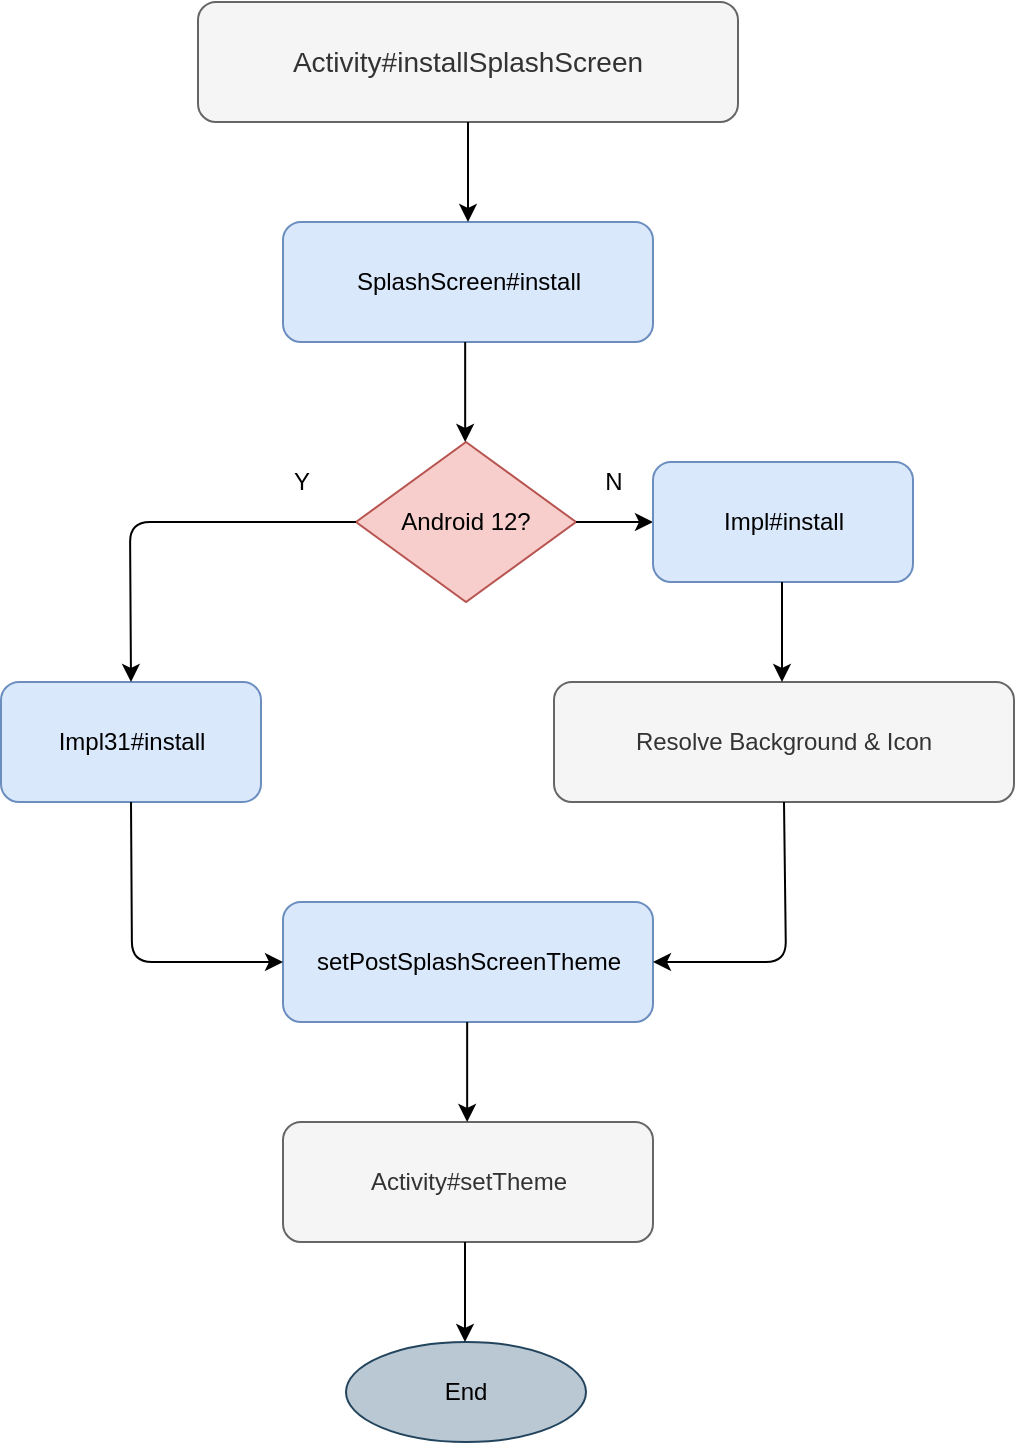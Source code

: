 <mxfile version="14.9.5" type="github">
  <diagram id="VMXx3a-sQ7ojjbZRSHTF" name="Page-1">
    <mxGraphModel dx="1328" dy="746" grid="1" gridSize="10" guides="1" tooltips="1" connect="1" arrows="1" fold="1" page="1" pageScale="1" pageWidth="827" pageHeight="1169" math="0" shadow="0">
      <root>
        <mxCell id="0" />
        <mxCell id="1" parent="0" />
        <mxCell id="wbbCdPlYJ9qQvZZ2qLUH-3" value="&lt;font style=&quot;font-size: 14px&quot;&gt;Activity#&lt;span style=&quot;text-align: justify&quot;&gt;installSplashScreen&lt;/span&gt;&lt;/font&gt;" style="rounded=1;whiteSpace=wrap;html=1;fillColor=#f5f5f5;strokeColor=#666666;fontColor=#333333;" vertex="1" parent="1">
          <mxGeometry x="121" y="90" width="270" height="60" as="geometry" />
        </mxCell>
        <mxCell id="wbbCdPlYJ9qQvZZ2qLUH-4" value="SplashScreen#install" style="rounded=1;whiteSpace=wrap;html=1;fillColor=#dae8fc;strokeColor=#6c8ebf;" vertex="1" parent="1">
          <mxGeometry x="163.5" y="200" width="185" height="60" as="geometry" />
        </mxCell>
        <mxCell id="wbbCdPlYJ9qQvZZ2qLUH-6" value="Impl31#install" style="rounded=1;whiteSpace=wrap;html=1;fillColor=#dae8fc;strokeColor=#6c8ebf;" vertex="1" parent="1">
          <mxGeometry x="22.5" y="430" width="130" height="60" as="geometry" />
        </mxCell>
        <mxCell id="wbbCdPlYJ9qQvZZ2qLUH-13" value="Android 12?" style="rhombus;whiteSpace=wrap;html=1;fillColor=#f8cecc;strokeColor=#b85450;" vertex="1" parent="1">
          <mxGeometry x="200" y="310" width="110" height="80" as="geometry" />
        </mxCell>
        <mxCell id="wbbCdPlYJ9qQvZZ2qLUH-17" value="" style="endArrow=classic;html=1;exitX=0.5;exitY=1;exitDx=0;exitDy=0;" edge="1" parent="1" source="wbbCdPlYJ9qQvZZ2qLUH-3" target="wbbCdPlYJ9qQvZZ2qLUH-4">
          <mxGeometry width="50" height="50" relative="1" as="geometry">
            <mxPoint x="516" y="320" as="sourcePoint" />
            <mxPoint x="566" y="270" as="targetPoint" />
          </mxGeometry>
        </mxCell>
        <mxCell id="wbbCdPlYJ9qQvZZ2qLUH-18" value="" style="endArrow=classic;html=1;exitX=0.5;exitY=1;exitDx=0;exitDy=0;" edge="1" parent="1">
          <mxGeometry width="50" height="50" relative="1" as="geometry">
            <mxPoint x="254.58" y="260" as="sourcePoint" />
            <mxPoint x="254.58" y="310" as="targetPoint" />
          </mxGeometry>
        </mxCell>
        <mxCell id="wbbCdPlYJ9qQvZZ2qLUH-20" value="Y" style="text;html=1;strokeColor=none;fillColor=none;align=center;verticalAlign=middle;whiteSpace=wrap;rounded=0;" vertex="1" parent="1">
          <mxGeometry x="152.5" y="320" width="40" height="20" as="geometry" />
        </mxCell>
        <mxCell id="wbbCdPlYJ9qQvZZ2qLUH-22" value="" style="endArrow=classic;html=1;entryX=0;entryY=0.5;entryDx=0;entryDy=0;" edge="1" parent="1" target="wbbCdPlYJ9qQvZZ2qLUH-25">
          <mxGeometry width="50" height="50" relative="1" as="geometry">
            <mxPoint x="310" y="350" as="sourcePoint" />
            <mxPoint x="340" y="349.94" as="targetPoint" />
            <Array as="points" />
          </mxGeometry>
        </mxCell>
        <mxCell id="wbbCdPlYJ9qQvZZ2qLUH-23" value="N" style="text;html=1;strokeColor=none;fillColor=none;align=center;verticalAlign=middle;whiteSpace=wrap;rounded=0;" vertex="1" parent="1">
          <mxGeometry x="308.5" y="320" width="40" height="20" as="geometry" />
        </mxCell>
        <mxCell id="wbbCdPlYJ9qQvZZ2qLUH-25" value="Impl#install" style="rounded=1;whiteSpace=wrap;html=1;fillColor=#dae8fc;strokeColor=#6c8ebf;" vertex="1" parent="1">
          <mxGeometry x="348.5" y="320" width="130" height="60" as="geometry" />
        </mxCell>
        <mxCell id="wbbCdPlYJ9qQvZZ2qLUH-26" value="setPostSplashScreenTheme" style="rounded=1;whiteSpace=wrap;html=1;fillColor=#dae8fc;strokeColor=#6c8ebf;" vertex="1" parent="1">
          <mxGeometry x="163.5" y="540" width="185" height="60" as="geometry" />
        </mxCell>
        <mxCell id="wbbCdPlYJ9qQvZZ2qLUH-27" value="Activity#setTheme" style="rounded=1;whiteSpace=wrap;html=1;fillColor=#f5f5f5;strokeColor=#666666;fontColor=#333333;" vertex="1" parent="1">
          <mxGeometry x="163.5" y="650" width="185" height="60" as="geometry" />
        </mxCell>
        <mxCell id="wbbCdPlYJ9qQvZZ2qLUH-28" value="Resolve Background &amp;amp; Icon" style="rounded=1;whiteSpace=wrap;html=1;fillColor=#f5f5f5;strokeColor=#666666;fontColor=#333333;" vertex="1" parent="1">
          <mxGeometry x="299" y="430" width="230" height="60" as="geometry" />
        </mxCell>
        <mxCell id="wbbCdPlYJ9qQvZZ2qLUH-29" value="" style="endArrow=classic;html=1;exitX=0;exitY=0.5;exitDx=0;exitDy=0;entryX=0.5;entryY=0;entryDx=0;entryDy=0;" edge="1" parent="1" source="wbbCdPlYJ9qQvZZ2qLUH-13" target="wbbCdPlYJ9qQvZZ2qLUH-6">
          <mxGeometry width="50" height="50" relative="1" as="geometry">
            <mxPoint x="510" y="325" as="sourcePoint" />
            <mxPoint x="87" y="398" as="targetPoint" />
            <Array as="points">
              <mxPoint x="87" y="350" />
            </Array>
          </mxGeometry>
        </mxCell>
        <mxCell id="wbbCdPlYJ9qQvZZ2qLUH-30" value="" style="endArrow=classic;html=1;exitX=0.5;exitY=1;exitDx=0;exitDy=0;" edge="1" parent="1">
          <mxGeometry width="50" height="50" relative="1" as="geometry">
            <mxPoint x="413.0" y="380" as="sourcePoint" />
            <mxPoint x="413.0" y="430" as="targetPoint" />
          </mxGeometry>
        </mxCell>
        <mxCell id="wbbCdPlYJ9qQvZZ2qLUH-33" value="" style="endArrow=classic;html=1;exitX=0.5;exitY=1;exitDx=0;exitDy=0;entryX=0;entryY=0.5;entryDx=0;entryDy=0;" edge="1" parent="1" source="wbbCdPlYJ9qQvZZ2qLUH-6" target="wbbCdPlYJ9qQvZZ2qLUH-26">
          <mxGeometry width="50" height="50" relative="1" as="geometry">
            <mxPoint x="200" y="360.0" as="sourcePoint" />
            <mxPoint x="240" y="560" as="targetPoint" />
            <Array as="points">
              <mxPoint x="88" y="570" />
            </Array>
          </mxGeometry>
        </mxCell>
        <mxCell id="wbbCdPlYJ9qQvZZ2qLUH-34" value="" style="endArrow=classic;html=1;exitX=0.5;exitY=1;exitDx=0;exitDy=0;entryX=1;entryY=0.5;entryDx=0;entryDy=0;" edge="1" parent="1" target="wbbCdPlYJ9qQvZZ2qLUH-26">
          <mxGeometry width="50" height="50" relative="1" as="geometry">
            <mxPoint x="414" y="490" as="sourcePoint" />
            <mxPoint x="466.5" y="585" as="targetPoint" />
            <Array as="points">
              <mxPoint x="415" y="570" />
            </Array>
          </mxGeometry>
        </mxCell>
        <mxCell id="wbbCdPlYJ9qQvZZ2qLUH-35" value="" style="endArrow=classic;html=1;exitX=0.5;exitY=1;exitDx=0;exitDy=0;" edge="1" parent="1">
          <mxGeometry width="50" height="50" relative="1" as="geometry">
            <mxPoint x="255.58" y="600.0" as="sourcePoint" />
            <mxPoint x="255.58" y="650" as="targetPoint" />
          </mxGeometry>
        </mxCell>
        <mxCell id="wbbCdPlYJ9qQvZZ2qLUH-37" value="End" style="ellipse;whiteSpace=wrap;html=1;fillColor=#bac8d3;strokeColor=#23445d;" vertex="1" parent="1">
          <mxGeometry x="195" y="760" width="120" height="50" as="geometry" />
        </mxCell>
        <mxCell id="wbbCdPlYJ9qQvZZ2qLUH-38" value="" style="endArrow=classic;html=1;exitX=0.5;exitY=1;exitDx=0;exitDy=0;" edge="1" parent="1">
          <mxGeometry width="50" height="50" relative="1" as="geometry">
            <mxPoint x="254.5" y="710" as="sourcePoint" />
            <mxPoint x="254.5" y="760" as="targetPoint" />
          </mxGeometry>
        </mxCell>
      </root>
    </mxGraphModel>
  </diagram>
</mxfile>
